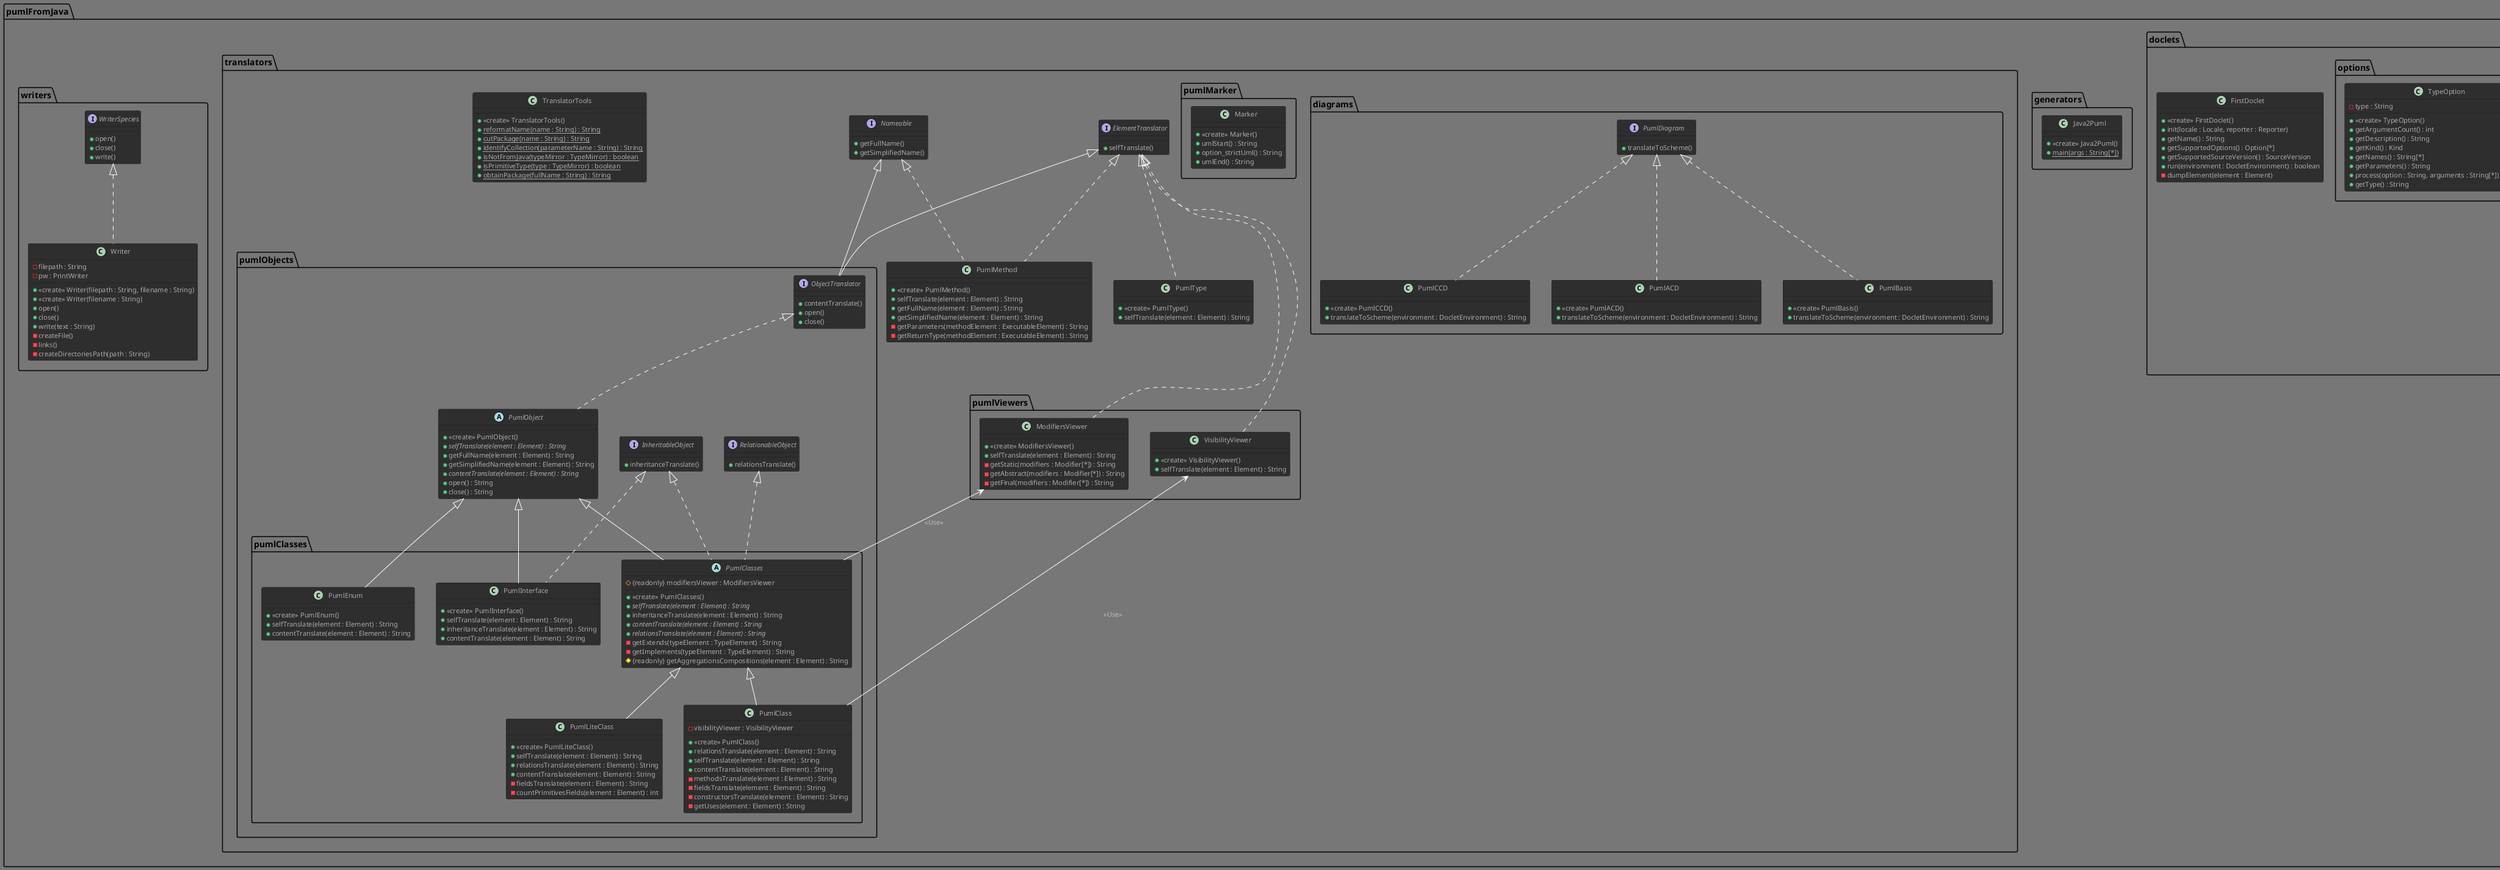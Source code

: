 @startuml
!theme reddress-darkgreen

class pumlFromJava.doclets.FirstDoclet {
+ <<create>> FirstDoclet()
+init(locale : Locale, reporter : Reporter)
+getName() : String
+getSupportedOptions() : Option[*]
+getSupportedSourceVersion() : SourceVersion
+run(environment : DocletEnvironment) : boolean
-dumpElement(element : Element)

}
class pumlFromJava.doclets.PumlDoclet {
+ <<create>> PumlDoclet()
-oPath : PathOption
-oOut : OutOption
-oType : TypeOption
+init(locale : Locale, reporter : Reporter)
+getName() : String
+getSupportedOptions() : Option[*]
+getSupportedSourceVersion() : SourceVersion
+run(environment : DocletEnvironment) : boolean
-generateACD(environment : DocletEnvironment)
-generateCCD(environment : DocletEnvironment)

}
class pumlFromJava.doclets.options.OutOption {
-NameFile : String
+ <<create>> OutOption()
+getArgumentCount() : int
+getDescription() : String
+getKind() : Kind
+getNames() : String[*]
+getParameters() : String
+process(option : String, arguments : String[*]) : boolean
+getFileName() : String

}
class pumlFromJava.doclets.options.PathOption {
-path : String
+ <<create>> PathOption()
+getArgumentCount() : int
+getDescription() : String
+getKind() : Kind
+getNames() : String[*]
+getParameters() : String
+process(option : String, arguments : String[*]) : boolean
+getPath() : String

}
class pumlFromJava.doclets.options.TypeOption {
-type : String
+ <<create>> TypeOption()
+getArgumentCount() : int
+getDescription() : String
+getKind() : Kind
+getNames() : String[*]
+getParameters() : String
+process(option : String, arguments : String[*]) : boolean
+getType() : String

}
class pumlFromJava.generators.Java2Puml {
+ <<create>> Java2Puml()
+ {static} main(args : String[*])

}
class pumlFromJava.translators.diagrams.PumlACD implements pumlFromJava.translators.diagrams.PumlDiagram {
+ <<create>> PumlACD()
+translateToScheme(environment : DocletEnvironment) : String

}
class pumlFromJava.translators.diagrams.PumlBasis implements pumlFromJava.translators.diagrams.PumlDiagram {
+ <<create>> PumlBasis()
+translateToScheme(environment : DocletEnvironment) : String

}
class pumlFromJava.translators.diagrams.PumlCCD implements pumlFromJava.translators.diagrams.PumlDiagram {
+ <<create>> PumlCCD()
+translateToScheme(environment : DocletEnvironment) : String

}
interface pumlFromJava.translators.diagrams.PumlDiagram {
+translateToScheme()

}
interface pumlFromJava.translators.ElementTranslator {
+selfTranslate()

}
interface pumlFromJava.translators.Nameable {
+getFullName()
+getSimplifiedName()

}
class pumlFromJava.translators.PumlMethod implements pumlFromJava.translators.ElementTranslator, pumlFromJava.translators.Nameable {
+ <<create>> PumlMethod()
+selfTranslate(element : Element) : String
+getFullName(element : Element) : String
+getSimplifiedName(element : Element) : String
-getParameters(methodElement : ExecutableElement) : String
-getReturnType(methodElement : ExecutableElement) : String

}
class pumlFromJava.translators.PumlType implements pumlFromJava.translators.ElementTranslator {
+ <<create>> PumlType()
+selfTranslate(element : Element) : String

}
class pumlFromJava.translators.TranslatorTools {
+ <<create>> TranslatorTools()
+ {static} reformatName(name : String) : String
+ {static} cutPackage(name : String) : String
+ {static} identifyCollection(parameterName : String) : String
+ {static} isNotFromJava(typeMirror : TypeMirror) : boolean
+ {static} isPrimitiveType(type : TypeMirror) : boolean
+ {static} obtainPackage(fullName : String) : String

}
class pumlFromJava.translators.pumlMarker.Marker {
+ <<create>> Marker()
+umlStart() : String
+option_strictUml() : String
+umlEnd() : String

}
interface pumlFromJava.translators.pumlObjects.InheritableObject {
+inheritanceTranslate()

}
interface pumlFromJava.translators.pumlObjects.ObjectTranslator extends pumlFromJava.translators.ElementTranslator, pumlFromJava.translators.Nameable {
+contentTranslate()
+open()
+close()

}
abstract pumlFromJava.translators.pumlObjects.PumlObject implements pumlFromJava.translators.pumlObjects.ObjectTranslator {
+ <<create>> PumlObject()
+ {abstract} selfTranslate(element : Element) : String
+getFullName(element : Element) : String
+getSimplifiedName(element : Element) : String
+ {abstract} contentTranslate(element : Element) : String
+open() : String
+close() : String

}
interface pumlFromJava.translators.pumlObjects.RelationableObject {
+relationsTranslate()

}
class pumlFromJava.translators.pumlObjects.pumlClasses.PumlClass extends pumlFromJava.translators.pumlObjects.pumlClasses.PumlClasses {
+ <<create>> PumlClass()
-visibilityViewer : VisibilityViewer
+relationsTranslate(element : Element) : String
+selfTranslate(element : Element) : String
+contentTranslate(element : Element) : String
-methodsTranslate(element : Element) : String
-fieldsTranslate(element : Element) : String
-constructorsTranslate(element : Element) : String
-getUses(element : Element) : String

}
abstract pumlFromJava.translators.pumlObjects.pumlClasses.PumlClasses extends pumlFromJava.translators.pumlObjects.PumlObject implements pumlFromJava.translators.pumlObjects.InheritableObject, pumlFromJava.translators.pumlObjects.RelationableObject {
+ <<create>> PumlClasses()
# {readonly} modifiersViewer : ModifiersViewer
+ {abstract} selfTranslate(element : Element) : String
+inheritanceTranslate(element : Element) : String
+ {abstract} contentTranslate(element : Element) : String
+ {abstract} relationsTranslate(element : Element) : String
-getExtends(typeElement : TypeElement) : String
-getImplements(typeElement : TypeElement) : String
# {readonly} getAggregationsCompositions(element : Element) : String

}
class pumlFromJava.translators.pumlObjects.pumlClasses.PumlEnum extends pumlFromJava.translators.pumlObjects.PumlObject {
+ <<create>> PumlEnum()
+selfTranslate(element : Element) : String
+contentTranslate(element : Element) : String

}
class pumlFromJava.translators.pumlObjects.pumlClasses.PumlInterface extends pumlFromJava.translators.pumlObjects.PumlObject implements pumlFromJava.translators.pumlObjects.InheritableObject {
+ <<create>> PumlInterface()
+selfTranslate(element : Element) : String
+inheritanceTranslate(element : Element) : String
+contentTranslate(element : Element) : String

}
class pumlFromJava.translators.pumlObjects.pumlClasses.PumlLiteClass extends pumlFromJava.translators.pumlObjects.pumlClasses.PumlClasses {
+ <<create>> PumlLiteClass()
+selfTranslate(element : Element) : String
+relationsTranslate(element : Element) : String
+contentTranslate(element : Element) : String
-fieldsTranslate(element : Element) : String
-countPrimitivesFields(element : Element) : int

}
class pumlFromJava.translators.pumlViewers.ModifiersViewer implements pumlFromJava.translators.ElementTranslator {
+ <<create>> ModifiersViewer()
+selfTranslate(element : Element) : String
-getStatic(modifiers : Modifier[*]) : String
-getAbstract(modifiers : Modifier[*]) : String
-getFinal(modifiers : Modifier[*]) : String

}
class pumlFromJava.translators.pumlViewers.VisibilityViewer implements pumlFromJava.translators.ElementTranslator {
+ <<create>> VisibilityViewer()
+selfTranslate(element : Element) : String

}
class pumlFromJava.writers.Writer implements pumlFromJava.writers.WriterSpecies {
-filepath : String
-pw : PrintWriter
+ <<create>> Writer(filepath : String, filename : String)
+ <<create>> Writer(filename : String)
+open()
+close()
+write(text : String)
-createFile()
-links()
-createDirectoriesPath(path : String)

}
interface pumlFromJava.writers.WriterSpecies {
+open()
+close()
+write()

}
pumlFromJava.doclets.options.PathOption <-- PumlDoclet : <<Use>>
pumlFromJava.doclets.options.OutOption <-- PumlDoclet : <<Use>>
pumlFromJava.doclets.options.TypeOption <-- PumlDoclet : <<Use>>
pumlFromJava.translators.pumlViewers.VisibilityViewer <-- PumlClass : <<Use>>
pumlFromJava.translators.pumlViewers.ModifiersViewer <-- PumlClasses : <<Use>>

@enduml

